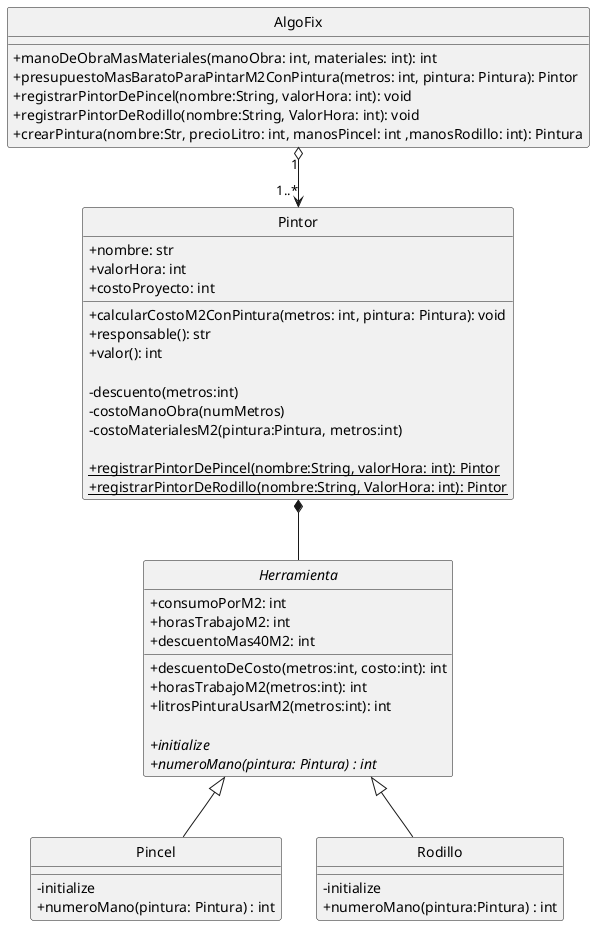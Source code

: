 @startuml DiagramaClase01
    hide circle
    skinparam classAttributeIconSize 0

    class AlgoFix{

    + {method} manoDeObraMasMateriales(manoObra: int, materiales: int): int
    + {method} presupuestoMasBaratoParaPintarM2ConPintura(metros: int, pintura: Pintura): Pintor 
    + {method} registrarPintorDePincel(nombre:String, valorHora: int): void
    + {method} registrarPintorDeRodillo(nombre:String, ValorHora: int): void
    + {method} crearPintura(nombre:Str, precioLitro: int, manosPincel: int ,manosRodillo: int): Pintura
   

    }

    class Pintor{
        + {field} nombre: str
        + {field} valorHora: int
        + {field} costoProyecto: int

        + {method} calcularCostoM2ConPintura(metros: int, pintura: Pintura): void
        + {method} responsable(): str
        + {method} valor(): int

        - {method} descuento(metros:int)
        - {method} costoManoObra(numMetros)
        - {method} costoMaterialesM2(pintura:Pintura, metros:int)

        + {static}{method} registrarPintorDePincel(nombre:String, valorHora: int): Pintor
        + {static}{method} registrarPintorDeRodillo(nombre:String, ValorHora: int): Pintor

    }

    abstract class Herramienta{
        + {field} consumoPorM2: int
        + {field} horasTrabajoM2: int
        + {field} descuentoMas40M2: int

        + {method} descuentoDeCosto(metros:int, costo:int): int
        + {method} horasTrabajoM2(metros:int): int
        + {method} litrosPinturaUsarM2(metros:int): int

        + {abstract}{method} initialize
        + {abstract}{method} numeroMano(pintura: Pintura) : int
    }

    class Pincel{
        - {method} initialize
        + {method} numeroMano(pintura: Pintura) : int
    }

    class Rodillo{
        - {method} initialize
        + {method} numeroMano(pintura:Pintura) : int
    }


    'Asociaciones

    AlgoFix "1" o--> "1..*" Pintor
    
    Pintor *-- Herramienta
    

    Herramienta <|-- Rodillo
    Herramienta <|-- Pincel

@enduml